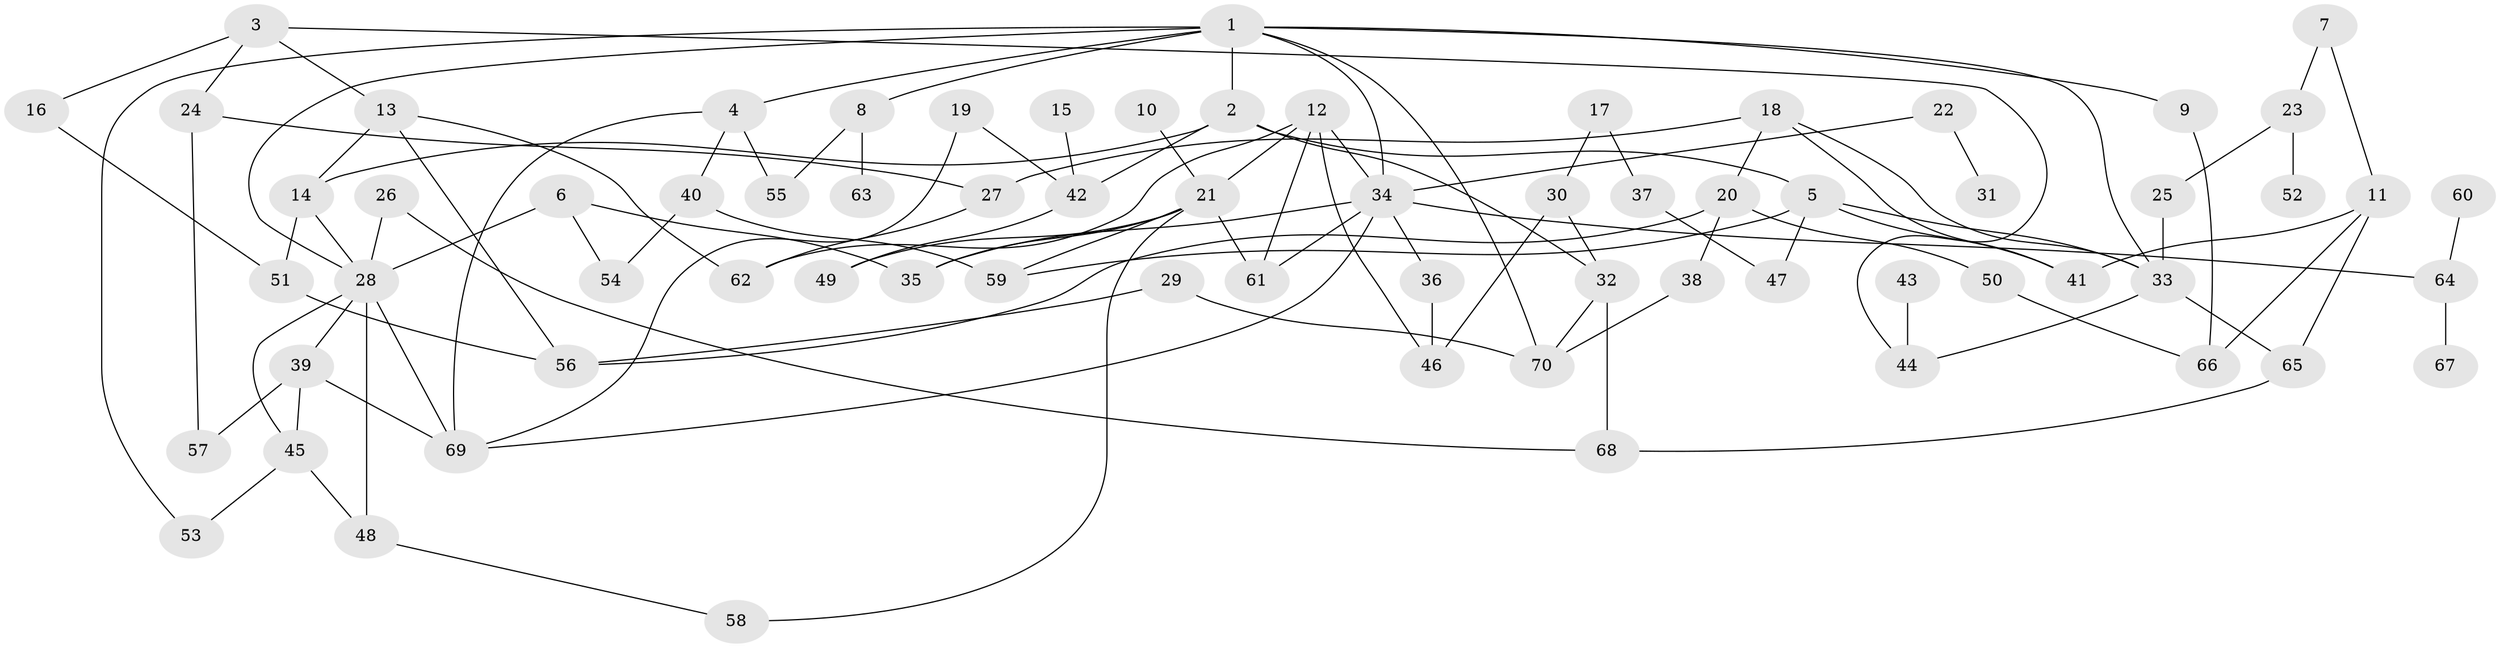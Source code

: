 // original degree distribution, {7: 0.014285714285714285, 5: 0.06428571428571428, 4: 0.09285714285714286, 6: 0.03571428571428571, 3: 0.21428571428571427, 2: 0.2857142857142857, 9: 0.007142857142857143, 1: 0.2857142857142857}
// Generated by graph-tools (version 1.1) at 2025/01/03/09/25 03:01:05]
// undirected, 70 vertices, 109 edges
graph export_dot {
graph [start="1"]
  node [color=gray90,style=filled];
  1;
  2;
  3;
  4;
  5;
  6;
  7;
  8;
  9;
  10;
  11;
  12;
  13;
  14;
  15;
  16;
  17;
  18;
  19;
  20;
  21;
  22;
  23;
  24;
  25;
  26;
  27;
  28;
  29;
  30;
  31;
  32;
  33;
  34;
  35;
  36;
  37;
  38;
  39;
  40;
  41;
  42;
  43;
  44;
  45;
  46;
  47;
  48;
  49;
  50;
  51;
  52;
  53;
  54;
  55;
  56;
  57;
  58;
  59;
  60;
  61;
  62;
  63;
  64;
  65;
  66;
  67;
  68;
  69;
  70;
  1 -- 2 [weight=1.0];
  1 -- 4 [weight=1.0];
  1 -- 8 [weight=1.0];
  1 -- 9 [weight=1.0];
  1 -- 28 [weight=1.0];
  1 -- 33 [weight=1.0];
  1 -- 34 [weight=1.0];
  1 -- 53 [weight=1.0];
  1 -- 70 [weight=1.0];
  2 -- 5 [weight=1.0];
  2 -- 14 [weight=1.0];
  2 -- 32 [weight=1.0];
  2 -- 42 [weight=1.0];
  3 -- 13 [weight=1.0];
  3 -- 16 [weight=1.0];
  3 -- 24 [weight=1.0];
  3 -- 44 [weight=1.0];
  4 -- 40 [weight=1.0];
  4 -- 55 [weight=1.0];
  4 -- 69 [weight=1.0];
  5 -- 33 [weight=1.0];
  5 -- 41 [weight=1.0];
  5 -- 47 [weight=1.0];
  5 -- 59 [weight=1.0];
  6 -- 28 [weight=1.0];
  6 -- 35 [weight=1.0];
  6 -- 54 [weight=1.0];
  7 -- 11 [weight=1.0];
  7 -- 23 [weight=1.0];
  8 -- 55 [weight=1.0];
  8 -- 63 [weight=1.0];
  9 -- 66 [weight=1.0];
  10 -- 21 [weight=1.0];
  11 -- 41 [weight=1.0];
  11 -- 65 [weight=1.0];
  11 -- 66 [weight=1.0];
  12 -- 21 [weight=1.0];
  12 -- 34 [weight=1.0];
  12 -- 46 [weight=1.0];
  12 -- 61 [weight=1.0];
  12 -- 62 [weight=1.0];
  13 -- 14 [weight=1.0];
  13 -- 56 [weight=1.0];
  13 -- 62 [weight=1.0];
  14 -- 28 [weight=1.0];
  14 -- 51 [weight=1.0];
  15 -- 42 [weight=1.0];
  16 -- 51 [weight=1.0];
  17 -- 30 [weight=1.0];
  17 -- 37 [weight=1.0];
  18 -- 20 [weight=1.0];
  18 -- 27 [weight=1.0];
  18 -- 33 [weight=1.0];
  18 -- 41 [weight=1.0];
  19 -- 42 [weight=1.0];
  19 -- 69 [weight=1.0];
  20 -- 38 [weight=1.0];
  20 -- 50 [weight=1.0];
  20 -- 56 [weight=1.0];
  21 -- 35 [weight=1.0];
  21 -- 49 [weight=1.0];
  21 -- 58 [weight=1.0];
  21 -- 59 [weight=1.0];
  21 -- 61 [weight=1.0];
  22 -- 31 [weight=1.0];
  22 -- 34 [weight=1.0];
  23 -- 25 [weight=1.0];
  23 -- 52 [weight=1.0];
  24 -- 27 [weight=2.0];
  24 -- 57 [weight=1.0];
  25 -- 33 [weight=1.0];
  26 -- 28 [weight=1.0];
  26 -- 68 [weight=1.0];
  27 -- 62 [weight=1.0];
  28 -- 39 [weight=1.0];
  28 -- 45 [weight=1.0];
  28 -- 48 [weight=1.0];
  28 -- 69 [weight=1.0];
  29 -- 56 [weight=1.0];
  29 -- 70 [weight=1.0];
  30 -- 32 [weight=1.0];
  30 -- 46 [weight=1.0];
  32 -- 68 [weight=1.0];
  32 -- 70 [weight=1.0];
  33 -- 44 [weight=1.0];
  33 -- 65 [weight=1.0];
  34 -- 35 [weight=1.0];
  34 -- 36 [weight=1.0];
  34 -- 61 [weight=1.0];
  34 -- 64 [weight=1.0];
  34 -- 69 [weight=1.0];
  36 -- 46 [weight=1.0];
  37 -- 47 [weight=1.0];
  38 -- 70 [weight=1.0];
  39 -- 45 [weight=1.0];
  39 -- 57 [weight=1.0];
  39 -- 69 [weight=1.0];
  40 -- 54 [weight=1.0];
  40 -- 59 [weight=1.0];
  42 -- 49 [weight=1.0];
  43 -- 44 [weight=1.0];
  45 -- 48 [weight=1.0];
  45 -- 53 [weight=1.0];
  48 -- 58 [weight=1.0];
  50 -- 66 [weight=1.0];
  51 -- 56 [weight=1.0];
  60 -- 64 [weight=1.0];
  64 -- 67 [weight=1.0];
  65 -- 68 [weight=1.0];
}
